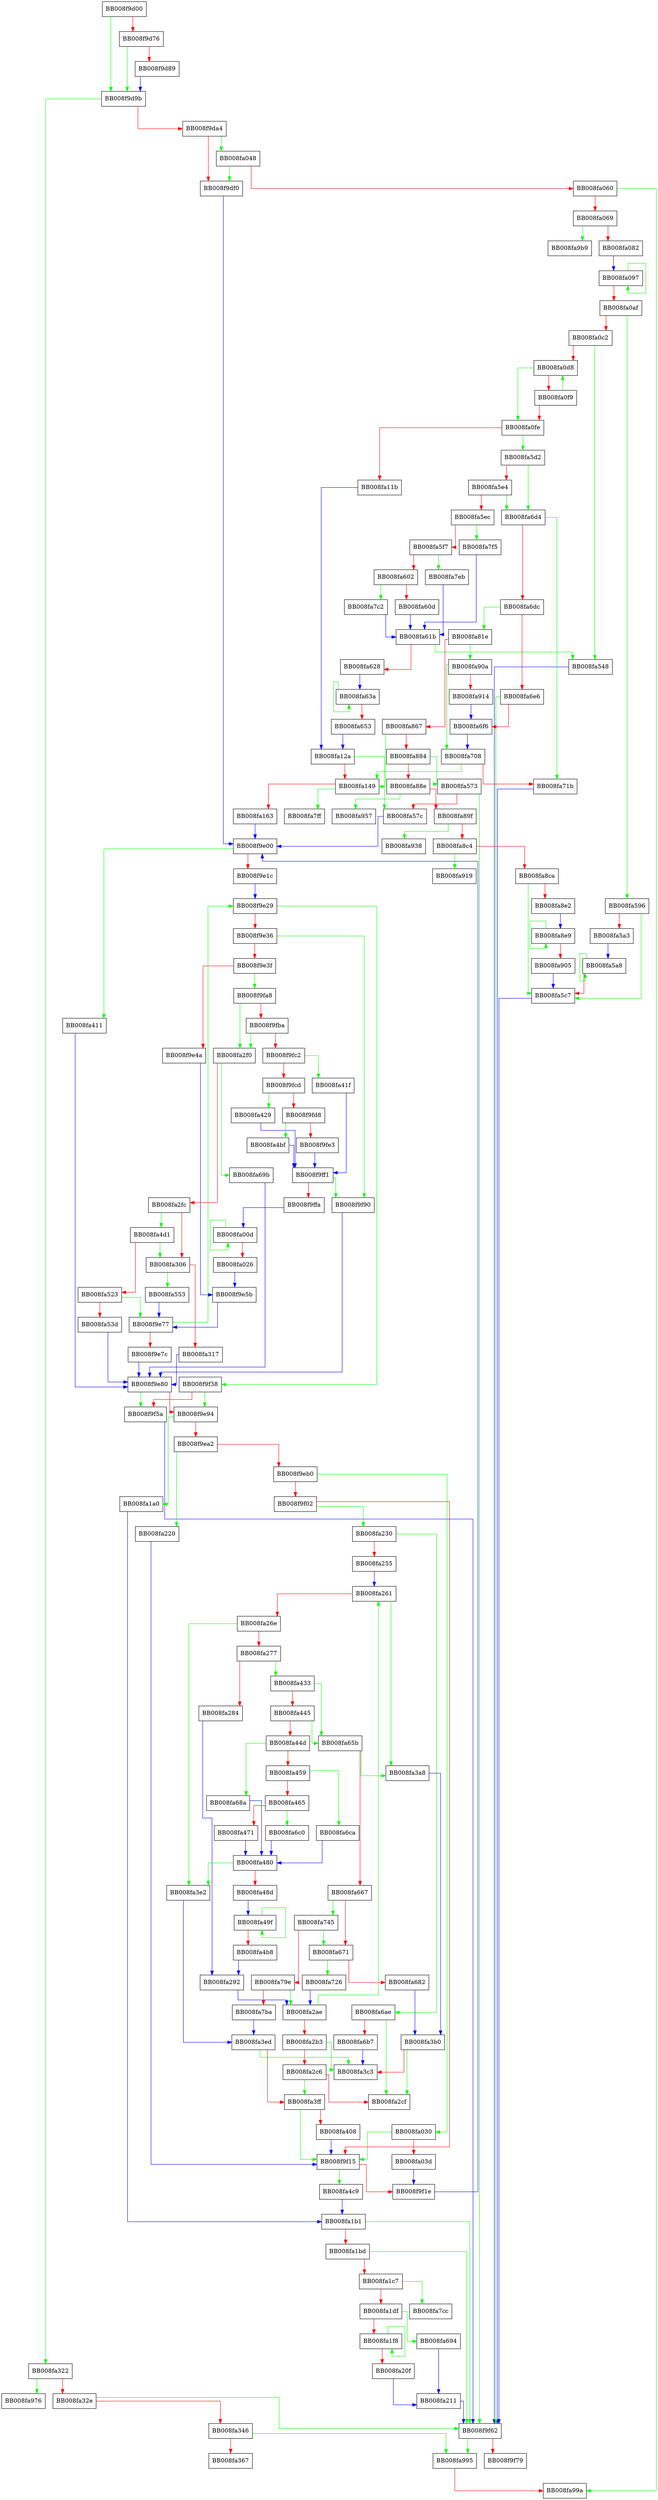 digraph __gconv_transform_internal_utf8 {
  node [shape="box"];
  graph [splines=ortho];
  BB008f9d00 -> BB008f9d9b [color="green"];
  BB008f9d00 -> BB008f9d76 [color="red"];
  BB008f9d76 -> BB008f9d9b [color="green"];
  BB008f9d76 -> BB008f9d89 [color="red"];
  BB008f9d89 -> BB008f9d9b [color="blue"];
  BB008f9d9b -> BB008fa322 [color="green"];
  BB008f9d9b -> BB008f9da4 [color="red"];
  BB008f9da4 -> BB008fa048 [color="green"];
  BB008f9da4 -> BB008f9df0 [color="red"];
  BB008f9df0 -> BB008f9e00 [color="blue"];
  BB008f9e00 -> BB008fa411 [color="green"];
  BB008f9e00 -> BB008f9e1c [color="red"];
  BB008f9e1c -> BB008f9e29 [color="blue"];
  BB008f9e29 -> BB008f9f38 [color="green"];
  BB008f9e29 -> BB008f9e36 [color="red"];
  BB008f9e36 -> BB008f9f90 [color="green"];
  BB008f9e36 -> BB008f9e3f [color="red"];
  BB008f9e3f -> BB008f9fa8 [color="green"];
  BB008f9e3f -> BB008f9e4a [color="red"];
  BB008f9e4a -> BB008f9e5b [color="blue"];
  BB008f9e5b -> BB008f9e77 [color="blue"];
  BB008f9e77 -> BB008f9e29 [color="green"];
  BB008f9e77 -> BB008f9e7c [color="red"];
  BB008f9e7c -> BB008f9e80 [color="blue"];
  BB008f9e80 -> BB008f9f5a [color="green"];
  BB008f9e80 -> BB008f9e94 [color="red"];
  BB008f9e94 -> BB008fa1a0 [color="green"];
  BB008f9e94 -> BB008f9ea2 [color="red"];
  BB008f9ea2 -> BB008fa220 [color="green"];
  BB008f9ea2 -> BB008f9eb0 [color="red"];
  BB008f9eb0 -> BB008fa030 [color="green"];
  BB008f9eb0 -> BB008f9f02 [color="red"];
  BB008f9f02 -> BB008fa230 [color="green"];
  BB008f9f02 -> BB008f9f15 [color="red"];
  BB008f9f15 -> BB008fa4c9 [color="green"];
  BB008f9f15 -> BB008f9f1e [color="red"];
  BB008f9f1e -> BB008f9e00 [color="blue"];
  BB008f9f38 -> BB008f9e94 [color="green"];
  BB008f9f38 -> BB008f9f5a [color="red"];
  BB008f9f5a -> BB008f9f62 [color="blue"];
  BB008f9f62 -> BB008fa995 [color="green"];
  BB008f9f62 -> BB008f9f79 [color="red"];
  BB008f9f90 -> BB008f9e80 [color="blue"];
  BB008f9fa8 -> BB008fa2f0 [color="green"];
  BB008f9fa8 -> BB008f9fba [color="red"];
  BB008f9fba -> BB008fa2f0 [color="green"];
  BB008f9fba -> BB008f9fc2 [color="red"];
  BB008f9fc2 -> BB008fa41f [color="green"];
  BB008f9fc2 -> BB008f9fcd [color="red"];
  BB008f9fcd -> BB008fa429 [color="green"];
  BB008f9fcd -> BB008f9fd8 [color="red"];
  BB008f9fd8 -> BB008fa4bf [color="green"];
  BB008f9fd8 -> BB008f9fe3 [color="red"];
  BB008f9fe3 -> BB008f9ff1 [color="blue"];
  BB008f9ff1 -> BB008f9f90 [color="green"];
  BB008f9ff1 -> BB008f9ffa [color="red"];
  BB008f9ffa -> BB008fa00d [color="blue"];
  BB008fa00d -> BB008fa00d [color="green"];
  BB008fa00d -> BB008fa026 [color="red"];
  BB008fa026 -> BB008f9e5b [color="blue"];
  BB008fa030 -> BB008f9f15 [color="green"];
  BB008fa030 -> BB008fa03d [color="red"];
  BB008fa03d -> BB008f9f1e [color="blue"];
  BB008fa048 -> BB008f9df0 [color="green"];
  BB008fa048 -> BB008fa060 [color="red"];
  BB008fa060 -> BB008fa99a [color="green"];
  BB008fa060 -> BB008fa069 [color="red"];
  BB008fa069 -> BB008fa9b9 [color="green"];
  BB008fa069 -> BB008fa082 [color="red"];
  BB008fa082 -> BB008fa097 [color="blue"];
  BB008fa097 -> BB008fa097 [color="green"];
  BB008fa097 -> BB008fa0af [color="red"];
  BB008fa0af -> BB008fa596 [color="green"];
  BB008fa0af -> BB008fa0c2 [color="red"];
  BB008fa0c2 -> BB008fa548 [color="green"];
  BB008fa0c2 -> BB008fa0d8 [color="red"];
  BB008fa0d8 -> BB008fa0fe [color="green"];
  BB008fa0d8 -> BB008fa0f9 [color="red"];
  BB008fa0f9 -> BB008fa0d8 [color="green"];
  BB008fa0f9 -> BB008fa0fe [color="red"];
  BB008fa0fe -> BB008fa5d2 [color="green"];
  BB008fa0fe -> BB008fa11b [color="red"];
  BB008fa11b -> BB008fa12a [color="blue"];
  BB008fa12a -> BB008fa57c [color="green"];
  BB008fa12a -> BB008fa149 [color="red"];
  BB008fa149 -> BB008fa7ff [color="green"];
  BB008fa149 -> BB008fa163 [color="red"];
  BB008fa163 -> BB008f9e00 [color="blue"];
  BB008fa1a0 -> BB008fa1b1 [color="blue"];
  BB008fa1b1 -> BB008f9f62 [color="green"];
  BB008fa1b1 -> BB008fa1bd [color="red"];
  BB008fa1bd -> BB008f9f62 [color="green"];
  BB008fa1bd -> BB008fa1c7 [color="red"];
  BB008fa1c7 -> BB008fa7cc [color="green"];
  BB008fa1c7 -> BB008fa1df [color="red"];
  BB008fa1df -> BB008fa694 [color="green"];
  BB008fa1df -> BB008fa1f8 [color="red"];
  BB008fa1f8 -> BB008fa1f8 [color="green"];
  BB008fa1f8 -> BB008fa20f [color="red"];
  BB008fa20f -> BB008fa211 [color="blue"];
  BB008fa211 -> BB008f9f62 [color="blue"];
  BB008fa220 -> BB008f9f15 [color="blue"];
  BB008fa230 -> BB008fa6ae [color="green"];
  BB008fa230 -> BB008fa255 [color="red"];
  BB008fa255 -> BB008fa261 [color="blue"];
  BB008fa261 -> BB008fa3a8 [color="green"];
  BB008fa261 -> BB008fa26e [color="red"];
  BB008fa26e -> BB008fa3e2 [color="green"];
  BB008fa26e -> BB008fa277 [color="red"];
  BB008fa277 -> BB008fa433 [color="green"];
  BB008fa277 -> BB008fa284 [color="red"];
  BB008fa284 -> BB008fa292 [color="blue"];
  BB008fa292 -> BB008fa2ae [color="blue"];
  BB008fa2ae -> BB008fa261 [color="green"];
  BB008fa2ae -> BB008fa2b3 [color="red"];
  BB008fa2b3 -> BB008fa3c3 [color="green"];
  BB008fa2b3 -> BB008fa2c6 [color="red"];
  BB008fa2c6 -> BB008fa3ff [color="green"];
  BB008fa2c6 -> BB008fa2cf [color="red"];
  BB008fa2f0 -> BB008fa69b [color="green"];
  BB008fa2f0 -> BB008fa2fc [color="red"];
  BB008fa2fc -> BB008fa4d1 [color="green"];
  BB008fa2fc -> BB008fa306 [color="red"];
  BB008fa306 -> BB008fa553 [color="green"];
  BB008fa306 -> BB008fa317 [color="red"];
  BB008fa317 -> BB008f9e80 [color="blue"];
  BB008fa322 -> BB008fa976 [color="green"];
  BB008fa322 -> BB008fa32e [color="red"];
  BB008fa32e -> BB008f9f62 [color="green"];
  BB008fa32e -> BB008fa346 [color="red"];
  BB008fa346 -> BB008fa995 [color="green"];
  BB008fa346 -> BB008fa367 [color="red"];
  BB008fa3a8 -> BB008fa3b0 [color="blue"];
  BB008fa3b0 -> BB008fa2cf [color="green"];
  BB008fa3b0 -> BB008fa3c3 [color="red"];
  BB008fa3e2 -> BB008fa3ed [color="blue"];
  BB008fa3ed -> BB008fa3c3 [color="green"];
  BB008fa3ed -> BB008fa3ff [color="red"];
  BB008fa3ff -> BB008f9f15 [color="green"];
  BB008fa3ff -> BB008fa408 [color="red"];
  BB008fa408 -> BB008f9f15 [color="blue"];
  BB008fa411 -> BB008f9e80 [color="blue"];
  BB008fa41f -> BB008f9ff1 [color="blue"];
  BB008fa429 -> BB008f9ff1 [color="blue"];
  BB008fa433 -> BB008fa65b [color="green"];
  BB008fa433 -> BB008fa445 [color="red"];
  BB008fa445 -> BB008fa65b [color="green"];
  BB008fa445 -> BB008fa44d [color="red"];
  BB008fa44d -> BB008fa68a [color="green"];
  BB008fa44d -> BB008fa459 [color="red"];
  BB008fa459 -> BB008fa6ca [color="green"];
  BB008fa459 -> BB008fa465 [color="red"];
  BB008fa465 -> BB008fa6c0 [color="green"];
  BB008fa465 -> BB008fa471 [color="red"];
  BB008fa471 -> BB008fa480 [color="blue"];
  BB008fa480 -> BB008fa3e2 [color="green"];
  BB008fa480 -> BB008fa48d [color="red"];
  BB008fa48d -> BB008fa49f [color="blue"];
  BB008fa49f -> BB008fa49f [color="green"];
  BB008fa49f -> BB008fa4b8 [color="red"];
  BB008fa4b8 -> BB008fa292 [color="blue"];
  BB008fa4bf -> BB008f9ff1 [color="blue"];
  BB008fa4c9 -> BB008fa1b1 [color="blue"];
  BB008fa4d1 -> BB008fa306 [color="green"];
  BB008fa4d1 -> BB008fa523 [color="red"];
  BB008fa523 -> BB008f9e77 [color="green"];
  BB008fa523 -> BB008fa53d [color="red"];
  BB008fa53d -> BB008f9e80 [color="blue"];
  BB008fa548 -> BB008f9f62 [color="blue"];
  BB008fa553 -> BB008f9e77 [color="blue"];
  BB008fa573 -> BB008f9f62 [color="green"];
  BB008fa573 -> BB008fa57c [color="red"];
  BB008fa57c -> BB008f9e00 [color="blue"];
  BB008fa596 -> BB008fa5c7 [color="green"];
  BB008fa596 -> BB008fa5a3 [color="red"];
  BB008fa5a3 -> BB008fa5a8 [color="blue"];
  BB008fa5a8 -> BB008fa5a8 [color="green"];
  BB008fa5a8 -> BB008fa5c7 [color="red"];
  BB008fa5c7 -> BB008f9f62 [color="blue"];
  BB008fa5d2 -> BB008fa6d4 [color="green"];
  BB008fa5d2 -> BB008fa5e4 [color="red"];
  BB008fa5e4 -> BB008fa6d4 [color="green"];
  BB008fa5e4 -> BB008fa5ec [color="red"];
  BB008fa5ec -> BB008fa7f5 [color="green"];
  BB008fa5ec -> BB008fa5f7 [color="red"];
  BB008fa5f7 -> BB008fa7eb [color="green"];
  BB008fa5f7 -> BB008fa602 [color="red"];
  BB008fa602 -> BB008fa7c2 [color="green"];
  BB008fa602 -> BB008fa60d [color="red"];
  BB008fa60d -> BB008fa61b [color="blue"];
  BB008fa61b -> BB008fa548 [color="green"];
  BB008fa61b -> BB008fa628 [color="red"];
  BB008fa628 -> BB008fa63a [color="blue"];
  BB008fa63a -> BB008fa63a [color="green"];
  BB008fa63a -> BB008fa653 [color="red"];
  BB008fa653 -> BB008fa12a [color="blue"];
  BB008fa65b -> BB008fa3a8 [color="green"];
  BB008fa65b -> BB008fa667 [color="red"];
  BB008fa667 -> BB008fa745 [color="green"];
  BB008fa667 -> BB008fa671 [color="red"];
  BB008fa671 -> BB008fa726 [color="green"];
  BB008fa671 -> BB008fa682 [color="red"];
  BB008fa682 -> BB008fa3b0 [color="blue"];
  BB008fa68a -> BB008fa480 [color="blue"];
  BB008fa694 -> BB008fa211 [color="blue"];
  BB008fa69b -> BB008f9e80 [color="blue"];
  BB008fa6ae -> BB008fa2cf [color="green"];
  BB008fa6ae -> BB008fa6b7 [color="red"];
  BB008fa6b7 -> BB008fa3c3 [color="blue"];
  BB008fa6c0 -> BB008fa480 [color="blue"];
  BB008fa6ca -> BB008fa480 [color="blue"];
  BB008fa6d4 -> BB008fa71b [color="green"];
  BB008fa6d4 -> BB008fa6dc [color="red"];
  BB008fa6dc -> BB008fa81e [color="green"];
  BB008fa6dc -> BB008fa6e6 [color="red"];
  BB008fa6e6 -> BB008f9f62 [color="green"];
  BB008fa6e6 -> BB008fa6f6 [color="red"];
  BB008fa6f6 -> BB008fa708 [color="blue"];
  BB008fa708 -> BB008fa149 [color="green"];
  BB008fa708 -> BB008fa71b [color="red"];
  BB008fa71b -> BB008f9f62 [color="blue"];
  BB008fa726 -> BB008fa2ae [color="blue"];
  BB008fa745 -> BB008fa671 [color="green"];
  BB008fa745 -> BB008fa79e [color="red"];
  BB008fa79e -> BB008fa2ae [color="green"];
  BB008fa79e -> BB008fa7ba [color="red"];
  BB008fa7ba -> BB008fa3ed [color="blue"];
  BB008fa7c2 -> BB008fa61b [color="blue"];
  BB008fa7eb -> BB008fa61b [color="blue"];
  BB008fa7f5 -> BB008fa61b [color="blue"];
  BB008fa81e -> BB008fa90a [color="green"];
  BB008fa81e -> BB008fa867 [color="red"];
  BB008fa867 -> BB008fa149 [color="green"];
  BB008fa867 -> BB008fa884 [color="red"];
  BB008fa884 -> BB008fa573 [color="green"];
  BB008fa884 -> BB008fa88e [color="red"];
  BB008fa88e -> BB008fa957 [color="green"];
  BB008fa88e -> BB008fa89f [color="red"];
  BB008fa89f -> BB008fa938 [color="green"];
  BB008fa89f -> BB008fa8c4 [color="red"];
  BB008fa8c4 -> BB008fa919 [color="green"];
  BB008fa8c4 -> BB008fa8ca [color="red"];
  BB008fa8ca -> BB008fa5c7 [color="green"];
  BB008fa8ca -> BB008fa8e2 [color="red"];
  BB008fa8e2 -> BB008fa8e9 [color="blue"];
  BB008fa8e9 -> BB008fa8e9 [color="green"];
  BB008fa8e9 -> BB008fa905 [color="red"];
  BB008fa905 -> BB008fa5c7 [color="blue"];
  BB008fa90a -> BB008fa708 [color="green"];
  BB008fa90a -> BB008fa914 [color="red"];
  BB008fa914 -> BB008fa6f6 [color="blue"];
  BB008fa995 -> BB008fa99a [color="red"];
}